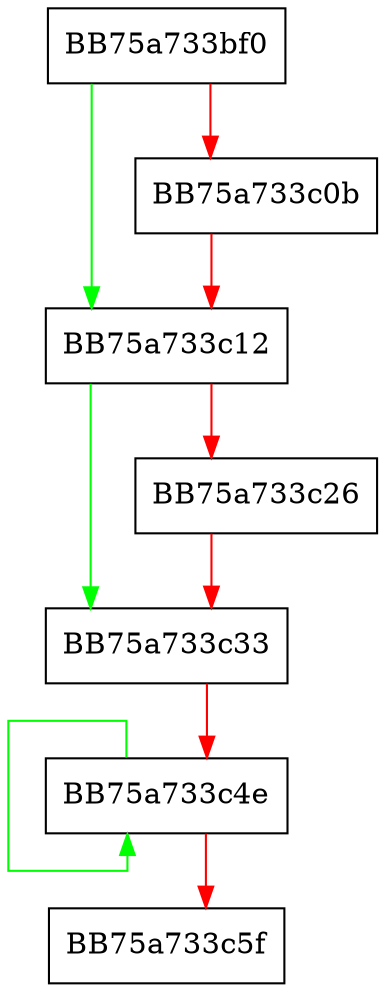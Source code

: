 digraph ubermgr_cleanup_module {
  node [shape="box"];
  graph [splines=ortho];
  BB75a733bf0 -> BB75a733c12 [color="green"];
  BB75a733bf0 -> BB75a733c0b [color="red"];
  BB75a733c0b -> BB75a733c12 [color="red"];
  BB75a733c12 -> BB75a733c33 [color="green"];
  BB75a733c12 -> BB75a733c26 [color="red"];
  BB75a733c26 -> BB75a733c33 [color="red"];
  BB75a733c33 -> BB75a733c4e [color="red"];
  BB75a733c4e -> BB75a733c4e [color="green"];
  BB75a733c4e -> BB75a733c5f [color="red"];
}